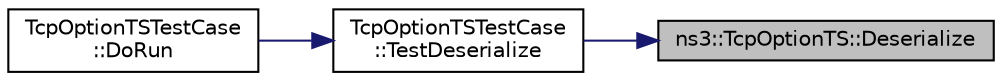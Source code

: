 digraph "ns3::TcpOptionTS::Deserialize"
{
 // LATEX_PDF_SIZE
  edge [fontname="Helvetica",fontsize="10",labelfontname="Helvetica",labelfontsize="10"];
  node [fontname="Helvetica",fontsize="10",shape=record];
  rankdir="RL";
  Node1 [label="ns3::TcpOptionTS::Deserialize",height=0.2,width=0.4,color="black", fillcolor="grey75", style="filled", fontcolor="black",tooltip="Deserialize the Option from a buffer iterator."];
  Node1 -> Node2 [dir="back",color="midnightblue",fontsize="10",style="solid",fontname="Helvetica"];
  Node2 [label="TcpOptionTSTestCase\l::TestDeserialize",height=0.2,width=0.4,color="black", fillcolor="white", style="filled",URL="$class_tcp_option_t_s_test_case.html#aadd81683ca04ef16306e8571c67dcf65",tooltip="Deserialization test."];
  Node2 -> Node3 [dir="back",color="midnightblue",fontsize="10",style="solid",fontname="Helvetica"];
  Node3 [label="TcpOptionTSTestCase\l::DoRun",height=0.2,width=0.4,color="black", fillcolor="white", style="filled",URL="$class_tcp_option_t_s_test_case.html#a53011c31faadadd5da00292ee7544b35",tooltip="Implementation to actually run this TestCase."];
}
